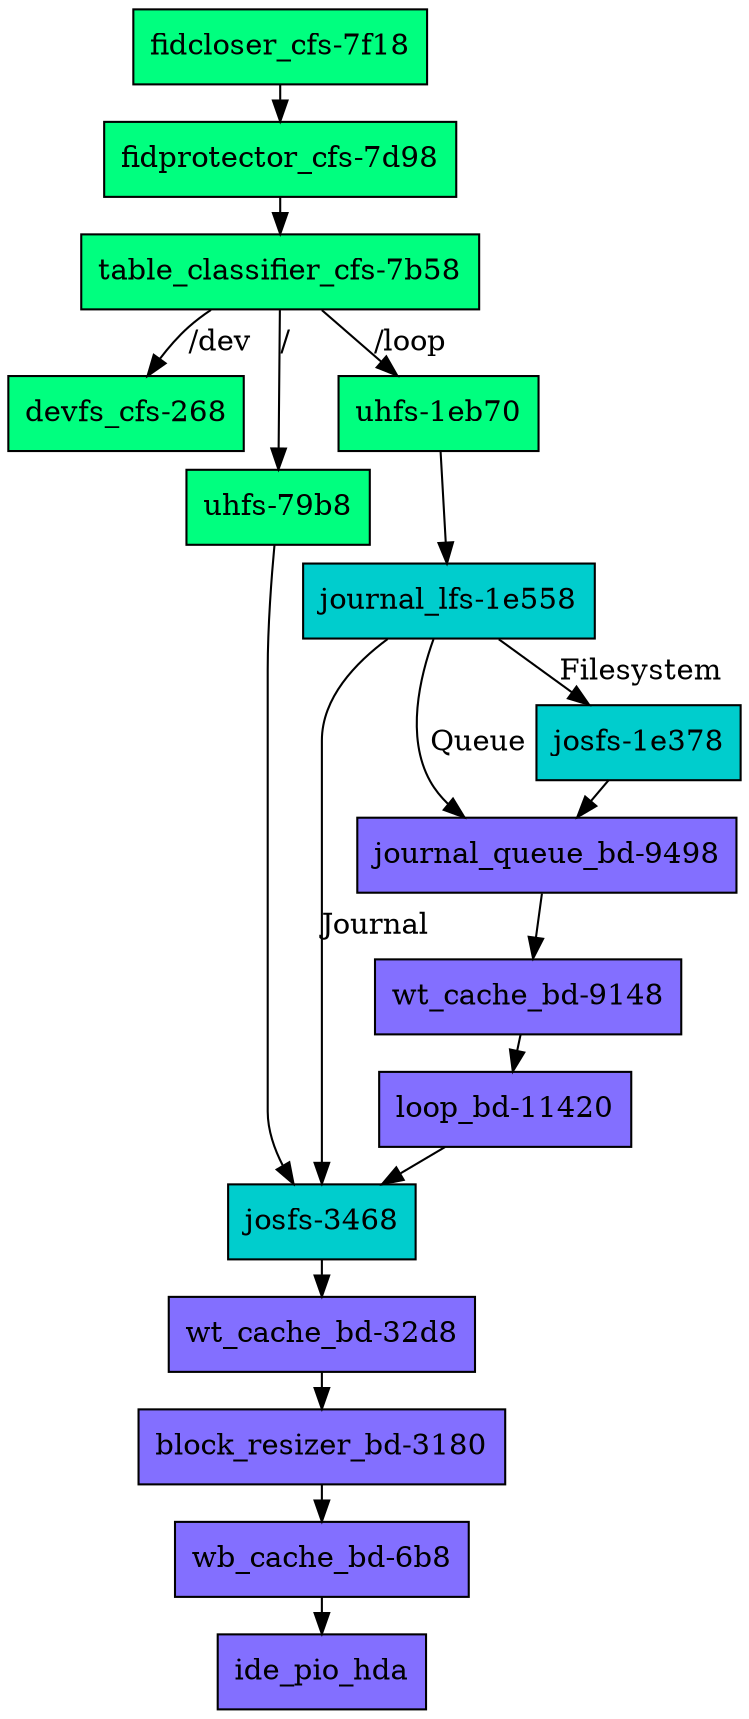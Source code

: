 digraph kfs
{
nodesep=0.15;
ranksep=0.15;
node [shape=record,color=black];
n268442624 [label="ide_pio_hda",fillcolor=slateblue1,style=filled]
n268442232 [label="wb_cache_bd-6b8",fillcolor=slateblue1,style=filled]
        n268442232 -> n268442624 [label=""];
n268441832 [label="block_resizer_bd-3180",fillcolor=slateblue1,style=filled]
        n268441832 -> n268442232 [label=""];
n268441424 [label="wt_cache_bd-32d8",fillcolor=slateblue1,style=filled]
        n268441424 -> n268441832 [label=""];
n268441024 [label="loop_bd-11420",fillcolor=slateblue1,style=filled]
        n268441024 -> n268439744 [label=""];
n268440720 [label="wt_cache_bd-9148",fillcolor=slateblue1,style=filled]
        n268440720 -> n268441024 [label=""];
n268440168 [label="journal_queue_bd-9498",fillcolor=slateblue1,style=filled]
        n268440168 -> n268440720 [label=""];
n268439744 [label="josfs-3468",fillcolor=cyan3,style=filled]
        n268439744 -> n268441424 [label=""];
n268439152 [label="josfs-1e378",fillcolor=cyan3,style=filled]
        n268439152 -> n268440168 [label=""];
n268438688 [label="journal_lfs-1e558",fillcolor=cyan3,style=filled]
        n268438688 -> n268440168 [label="Queue"];
        n268438688 -> n268439744 [label="Journal"];
        n268438688 -> n268439152 [label="Filesystem"];
n268438216 [label="devfs_cfs-268",fillcolor=springgreen,style=filled]
n268437768 [label="uhfs-79b8",fillcolor=springgreen,style=filled]
        n268437768 -> n268439744 [label=""];
n268437328 [label="table_classifier_cfs-7b58",fillcolor=springgreen,style=filled]
        n268437328 -> n268438216 [label="/dev"];
        n268437328 -> n268437768 [label="/"];
        n268437328 -> n268436128 [label="/loop"];
n268437016 [label="fidprotector_cfs-7d98",fillcolor=springgreen,style=filled]
        n268437016 -> n268437328 [label=""];
n268436560 [label="fidcloser_cfs-7f18",fillcolor=springgreen,style=filled]
        n268436560 -> n268437016 [label=""];
n268436128 [label="uhfs-1eb70",fillcolor=springgreen,style=filled]
        n268436128 -> n268438688 [label=""];
}
